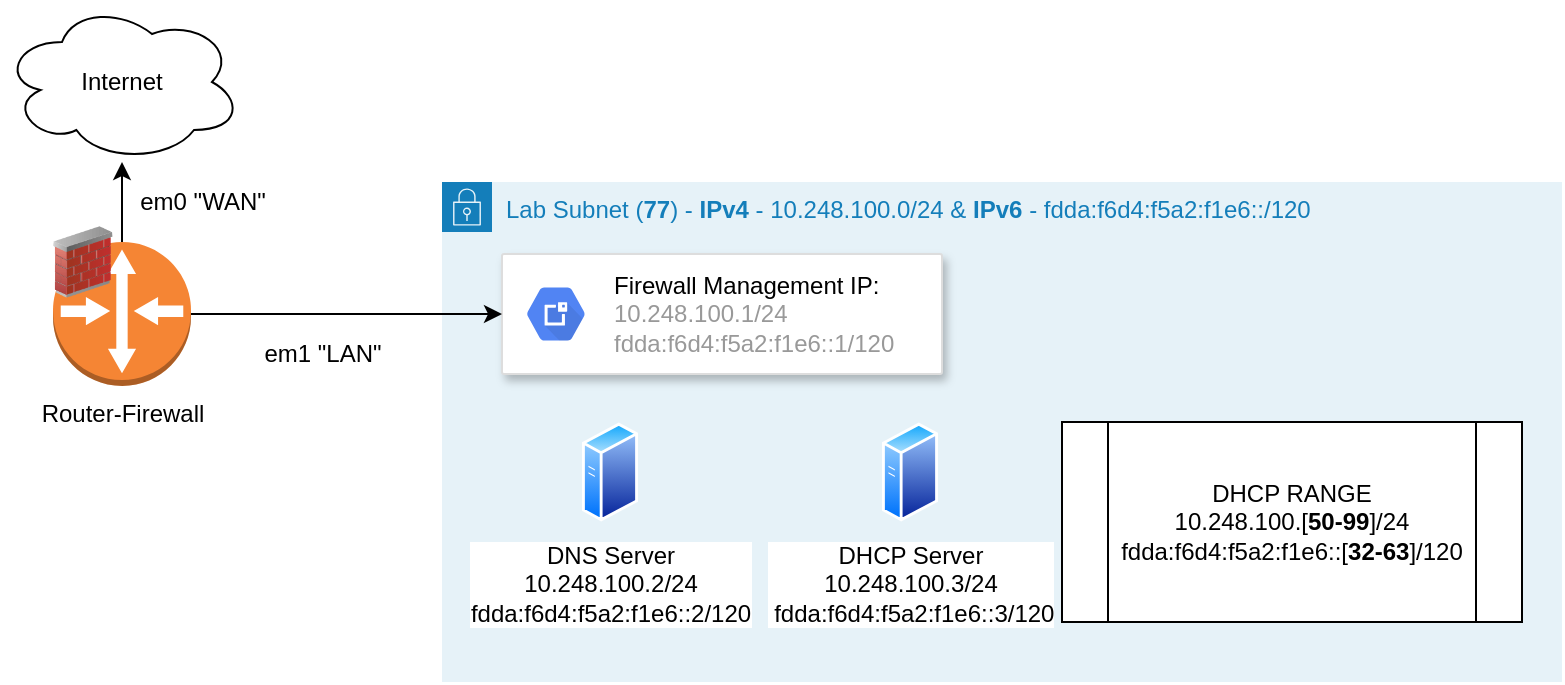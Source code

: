 <mxfile version="12.4.2" type="device" pages="1"><diagram id="vEemzA6vWnemSz5NaSOJ" name="Page-1"><mxGraphModel dx="1422" dy="822" grid="1" gridSize="10" guides="1" tooltips="1" connect="1" arrows="1" fold="1" page="1" pageScale="1" pageWidth="850" pageHeight="1100" math="0" shadow="0"><root><mxCell id="0"/><mxCell id="1" parent="0"/><mxCell id="0u5cPMi-2j0ikKw630K_-3" value="" style="edgeStyle=orthogonalEdgeStyle;rounded=0;orthogonalLoop=1;jettySize=auto;html=1;" edge="1" parent="1" source="0u5cPMi-2j0ikKw630K_-1" target="0u5cPMi-2j0ikKw630K_-2"><mxGeometry relative="1" as="geometry"/></mxCell><mxCell id="0u5cPMi-2j0ikKw630K_-2" value="Internet" style="ellipse;shape=cloud;whiteSpace=wrap;html=1;" vertex="1" parent="1"><mxGeometry x="30" y="20" width="120" height="80" as="geometry"/></mxCell><mxCell id="0u5cPMi-2j0ikKw630K_-4" value="Lab Subnet (&lt;b&gt;77&lt;/b&gt;) - &lt;b&gt;IPv4&lt;/b&gt; - 10.248.100.0/24 &amp;amp; &lt;b&gt;IPv6 &lt;/b&gt;- fdda:f6d4:f5a2:f1e6::/120&amp;nbsp;" style="points=[[0,0],[0.25,0],[0.5,0],[0.75,0],[1,0],[1,0.25],[1,0.5],[1,0.75],[1,1],[0.75,1],[0.5,1],[0.25,1],[0,1],[0,0.75],[0,0.5],[0,0.25]];outlineConnect=0;gradientColor=none;html=1;whiteSpace=wrap;fontSize=12;fontStyle=0;shape=mxgraph.aws4.group;grIcon=mxgraph.aws4.group_security_group;grStroke=0;strokeColor=#147EBA;fillColor=#E6F2F8;verticalAlign=top;align=left;spacingLeft=30;fontColor=#147EBA;dashed=0;" vertex="1" parent="1"><mxGeometry x="250" y="110" width="560" height="250" as="geometry"/></mxCell><mxCell id="0u5cPMi-2j0ikKw630K_-11" value="" style="group" vertex="1" connectable="0" parent="1"><mxGeometry x="55.5" y="130" width="69" height="82" as="geometry"/></mxCell><mxCell id="0u5cPMi-2j0ikKw630K_-1" value="Router-Firewall" style="outlineConnect=0;dashed=0;verticalLabelPosition=bottom;verticalAlign=top;align=center;html=1;shape=mxgraph.aws3.router;fillColor=#F58534;gradientColor=none;" vertex="1" parent="0u5cPMi-2j0ikKw630K_-11"><mxGeometry y="10" width="69" height="72" as="geometry"/></mxCell><mxCell id="0u5cPMi-2j0ikKw630K_-10" value="" style="image;html=1;labelBackgroundColor=#ffffff;image=img/lib/clip_art/networking/Firewall_02_128x128.png" vertex="1" parent="0u5cPMi-2j0ikKw630K_-11"><mxGeometry width="30" height="40" as="geometry"/></mxCell><mxCell id="0u5cPMi-2j0ikKw630K_-14" value="" style="strokeColor=#dddddd;shadow=1;strokeWidth=1;rounded=1;absoluteArcSize=1;arcSize=2;" vertex="1" parent="1"><mxGeometry x="280" y="146" width="220" height="60" as="geometry"/></mxCell><mxCell id="0u5cPMi-2j0ikKw630K_-15" value="&lt;font color=&quot;#000000&quot;&gt;Firewall Management IP:&lt;/font&gt;&lt;br&gt;10.248.100.1/24&lt;br&gt;fdda:f6d4:f5a2:f1e6::1/120" style="dashed=0;connectable=0;html=1;fillColor=#5184F3;strokeColor=none;shape=mxgraph.gcp2.hexIcon;prIcon=cloud_external_ip_addresses;part=1;labelPosition=right;verticalLabelPosition=middle;align=left;verticalAlign=middle;spacingLeft=5;fontColor=#999999;fontSize=12;" vertex="1" parent="0u5cPMi-2j0ikKw630K_-14"><mxGeometry y="0.5" width="44" height="39" relative="1" as="geometry"><mxPoint x="5" y="-19.5" as="offset"/></mxGeometry></mxCell><mxCell id="0u5cPMi-2j0ikKw630K_-16" value="" style="edgeStyle=orthogonalEdgeStyle;rounded=0;orthogonalLoop=1;jettySize=auto;html=1;" edge="1" parent="1" source="0u5cPMi-2j0ikKw630K_-1" target="0u5cPMi-2j0ikKw630K_-14"><mxGeometry relative="1" as="geometry"/></mxCell><mxCell id="0u5cPMi-2j0ikKw630K_-19" value="em0 &quot;WAN&quot;" style="text;html=1;align=center;verticalAlign=middle;resizable=0;points=[];;autosize=1;" vertex="1" parent="1"><mxGeometry x="90" y="110" width="80" height="20" as="geometry"/></mxCell><mxCell id="0u5cPMi-2j0ikKw630K_-20" value="em1 &quot;LAN&quot;" style="text;html=1;align=center;verticalAlign=middle;resizable=0;points=[];;autosize=1;" vertex="1" parent="1"><mxGeometry x="155" y="186" width="70" height="20" as="geometry"/></mxCell><mxCell id="0u5cPMi-2j0ikKw630K_-21" value="DHCP Server&lt;br&gt;10.248.100.3/24&lt;br&gt;&amp;nbsp;fdda:f6d4:f5a2:f1e6::3/120" style="aspect=fixed;perimeter=ellipsePerimeter;html=1;align=center;shadow=0;dashed=0;spacingTop=3;image;image=img/lib/active_directory/generic_server.svg;" vertex="1" parent="1"><mxGeometry x="470" y="230" width="28.0" height="50" as="geometry"/></mxCell><mxCell id="0u5cPMi-2j0ikKw630K_-22" value="DNS Server&lt;br&gt;10.248.100.2/24&lt;br&gt;fdda:f6d4:f5a2:f1e6::2/120" style="aspect=fixed;perimeter=ellipsePerimeter;html=1;align=center;shadow=0;dashed=0;spacingTop=3;image;image=img/lib/active_directory/generic_server.svg;" vertex="1" parent="1"><mxGeometry x="320" y="230" width="28.0" height="50" as="geometry"/></mxCell><mxCell id="0u5cPMi-2j0ikKw630K_-23" value="DHCP RANGE&lt;br&gt;10.248.100.[&lt;b&gt;50-99&lt;/b&gt;]/24&lt;br&gt;fdda:f6d4:f5a2:f1e6::[&lt;b&gt;32-63&lt;/b&gt;]/120" style="shape=process;whiteSpace=wrap;html=1;backgroundOutline=1;" vertex="1" parent="1"><mxGeometry x="560" y="230" width="230" height="100" as="geometry"/></mxCell></root></mxGraphModel></diagram></mxfile>